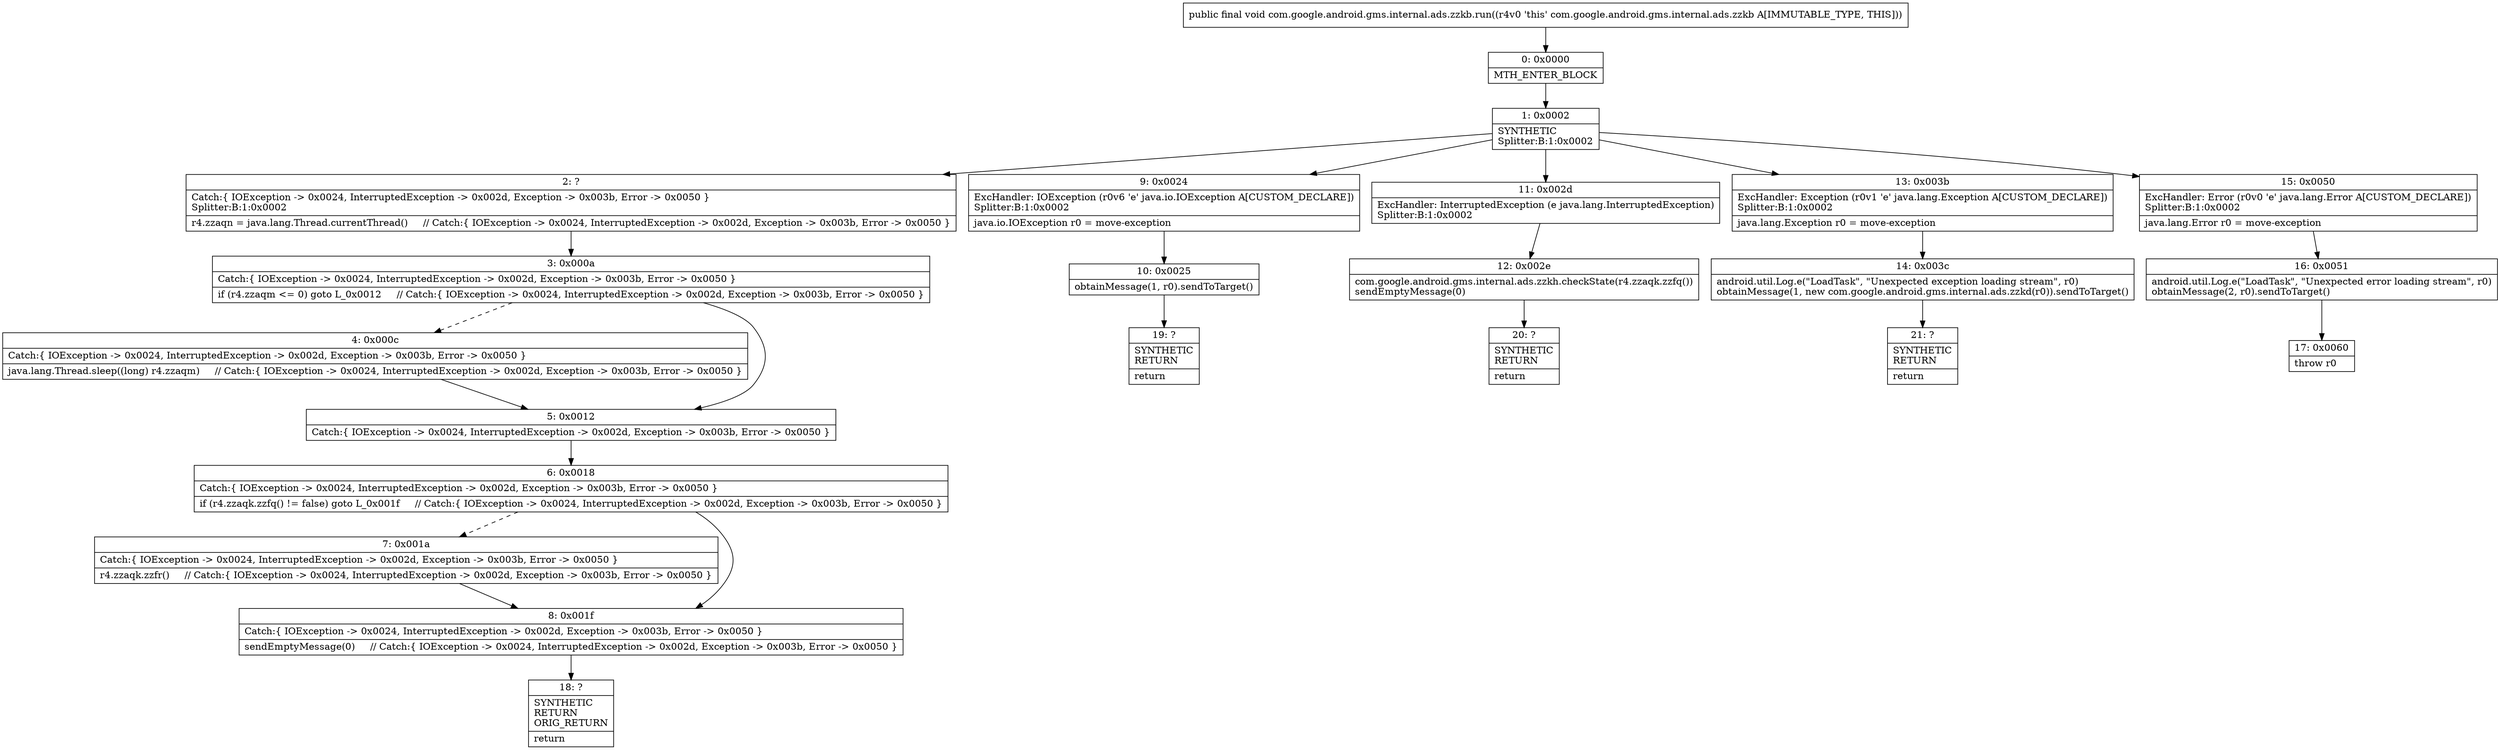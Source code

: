 digraph "CFG forcom.google.android.gms.internal.ads.zzkb.run()V" {
Node_0 [shape=record,label="{0\:\ 0x0000|MTH_ENTER_BLOCK\l}"];
Node_1 [shape=record,label="{1\:\ 0x0002|SYNTHETIC\lSplitter:B:1:0x0002\l}"];
Node_2 [shape=record,label="{2\:\ ?|Catch:\{ IOException \-\> 0x0024, InterruptedException \-\> 0x002d, Exception \-\> 0x003b, Error \-\> 0x0050 \}\lSplitter:B:1:0x0002\l|r4.zzaqn = java.lang.Thread.currentThread()     \/\/ Catch:\{ IOException \-\> 0x0024, InterruptedException \-\> 0x002d, Exception \-\> 0x003b, Error \-\> 0x0050 \}\l}"];
Node_3 [shape=record,label="{3\:\ 0x000a|Catch:\{ IOException \-\> 0x0024, InterruptedException \-\> 0x002d, Exception \-\> 0x003b, Error \-\> 0x0050 \}\l|if (r4.zzaqm \<= 0) goto L_0x0012     \/\/ Catch:\{ IOException \-\> 0x0024, InterruptedException \-\> 0x002d, Exception \-\> 0x003b, Error \-\> 0x0050 \}\l}"];
Node_4 [shape=record,label="{4\:\ 0x000c|Catch:\{ IOException \-\> 0x0024, InterruptedException \-\> 0x002d, Exception \-\> 0x003b, Error \-\> 0x0050 \}\l|java.lang.Thread.sleep((long) r4.zzaqm)     \/\/ Catch:\{ IOException \-\> 0x0024, InterruptedException \-\> 0x002d, Exception \-\> 0x003b, Error \-\> 0x0050 \}\l}"];
Node_5 [shape=record,label="{5\:\ 0x0012|Catch:\{ IOException \-\> 0x0024, InterruptedException \-\> 0x002d, Exception \-\> 0x003b, Error \-\> 0x0050 \}\l}"];
Node_6 [shape=record,label="{6\:\ 0x0018|Catch:\{ IOException \-\> 0x0024, InterruptedException \-\> 0x002d, Exception \-\> 0x003b, Error \-\> 0x0050 \}\l|if (r4.zzaqk.zzfq() != false) goto L_0x001f     \/\/ Catch:\{ IOException \-\> 0x0024, InterruptedException \-\> 0x002d, Exception \-\> 0x003b, Error \-\> 0x0050 \}\l}"];
Node_7 [shape=record,label="{7\:\ 0x001a|Catch:\{ IOException \-\> 0x0024, InterruptedException \-\> 0x002d, Exception \-\> 0x003b, Error \-\> 0x0050 \}\l|r4.zzaqk.zzfr()     \/\/ Catch:\{ IOException \-\> 0x0024, InterruptedException \-\> 0x002d, Exception \-\> 0x003b, Error \-\> 0x0050 \}\l}"];
Node_8 [shape=record,label="{8\:\ 0x001f|Catch:\{ IOException \-\> 0x0024, InterruptedException \-\> 0x002d, Exception \-\> 0x003b, Error \-\> 0x0050 \}\l|sendEmptyMessage(0)     \/\/ Catch:\{ IOException \-\> 0x0024, InterruptedException \-\> 0x002d, Exception \-\> 0x003b, Error \-\> 0x0050 \}\l}"];
Node_9 [shape=record,label="{9\:\ 0x0024|ExcHandler: IOException (r0v6 'e' java.io.IOException A[CUSTOM_DECLARE])\lSplitter:B:1:0x0002\l|java.io.IOException r0 = move\-exception\l}"];
Node_10 [shape=record,label="{10\:\ 0x0025|obtainMessage(1, r0).sendToTarget()\l}"];
Node_11 [shape=record,label="{11\:\ 0x002d|ExcHandler: InterruptedException (e java.lang.InterruptedException)\lSplitter:B:1:0x0002\l}"];
Node_12 [shape=record,label="{12\:\ 0x002e|com.google.android.gms.internal.ads.zzkh.checkState(r4.zzaqk.zzfq())\lsendEmptyMessage(0)\l}"];
Node_13 [shape=record,label="{13\:\ 0x003b|ExcHandler: Exception (r0v1 'e' java.lang.Exception A[CUSTOM_DECLARE])\lSplitter:B:1:0x0002\l|java.lang.Exception r0 = move\-exception\l}"];
Node_14 [shape=record,label="{14\:\ 0x003c|android.util.Log.e(\"LoadTask\", \"Unexpected exception loading stream\", r0)\lobtainMessage(1, new com.google.android.gms.internal.ads.zzkd(r0)).sendToTarget()\l}"];
Node_15 [shape=record,label="{15\:\ 0x0050|ExcHandler: Error (r0v0 'e' java.lang.Error A[CUSTOM_DECLARE])\lSplitter:B:1:0x0002\l|java.lang.Error r0 = move\-exception\l}"];
Node_16 [shape=record,label="{16\:\ 0x0051|android.util.Log.e(\"LoadTask\", \"Unexpected error loading stream\", r0)\lobtainMessage(2, r0).sendToTarget()\l}"];
Node_17 [shape=record,label="{17\:\ 0x0060|throw r0\l}"];
Node_18 [shape=record,label="{18\:\ ?|SYNTHETIC\lRETURN\lORIG_RETURN\l|return\l}"];
Node_19 [shape=record,label="{19\:\ ?|SYNTHETIC\lRETURN\l|return\l}"];
Node_20 [shape=record,label="{20\:\ ?|SYNTHETIC\lRETURN\l|return\l}"];
Node_21 [shape=record,label="{21\:\ ?|SYNTHETIC\lRETURN\l|return\l}"];
MethodNode[shape=record,label="{public final void com.google.android.gms.internal.ads.zzkb.run((r4v0 'this' com.google.android.gms.internal.ads.zzkb A[IMMUTABLE_TYPE, THIS])) }"];
MethodNode -> Node_0;
Node_0 -> Node_1;
Node_1 -> Node_2;
Node_1 -> Node_9;
Node_1 -> Node_11;
Node_1 -> Node_13;
Node_1 -> Node_15;
Node_2 -> Node_3;
Node_3 -> Node_4[style=dashed];
Node_3 -> Node_5;
Node_4 -> Node_5;
Node_5 -> Node_6;
Node_6 -> Node_7[style=dashed];
Node_6 -> Node_8;
Node_7 -> Node_8;
Node_8 -> Node_18;
Node_9 -> Node_10;
Node_10 -> Node_19;
Node_11 -> Node_12;
Node_12 -> Node_20;
Node_13 -> Node_14;
Node_14 -> Node_21;
Node_15 -> Node_16;
Node_16 -> Node_17;
}

